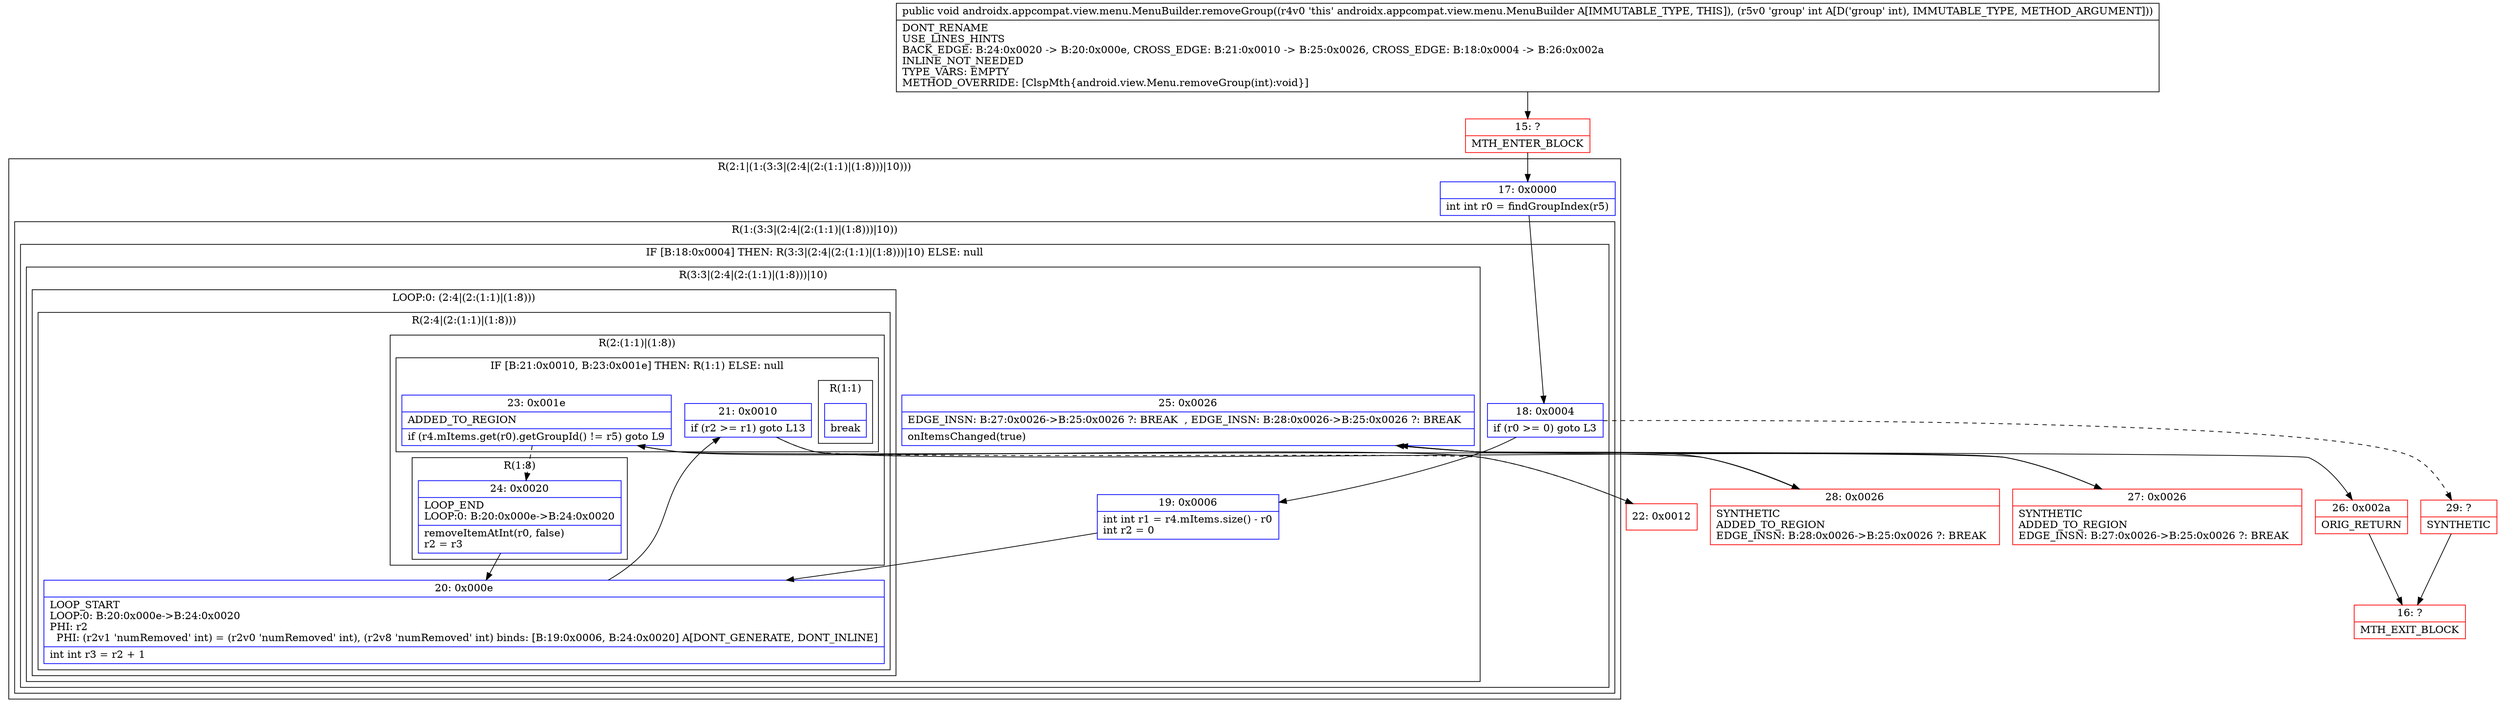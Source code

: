 digraph "CFG forandroidx.appcompat.view.menu.MenuBuilder.removeGroup(I)V" {
subgraph cluster_Region_1089077579 {
label = "R(2:1|(1:(3:3|(2:4|(2:(1:1)|(1:8)))|10)))";
node [shape=record,color=blue];
Node_17 [shape=record,label="{17\:\ 0x0000|int int r0 = findGroupIndex(r5)\l}"];
subgraph cluster_Region_83251703 {
label = "R(1:(3:3|(2:4|(2:(1:1)|(1:8)))|10))";
node [shape=record,color=blue];
subgraph cluster_IfRegion_316902420 {
label = "IF [B:18:0x0004] THEN: R(3:3|(2:4|(2:(1:1)|(1:8)))|10) ELSE: null";
node [shape=record,color=blue];
Node_18 [shape=record,label="{18\:\ 0x0004|if (r0 \>= 0) goto L3\l}"];
subgraph cluster_Region_1592391425 {
label = "R(3:3|(2:4|(2:(1:1)|(1:8)))|10)";
node [shape=record,color=blue];
Node_19 [shape=record,label="{19\:\ 0x0006|int int r1 = r4.mItems.size() \- r0\lint r2 = 0\l}"];
subgraph cluster_LoopRegion_152377760 {
label = "LOOP:0: (2:4|(2:(1:1)|(1:8)))";
node [shape=record,color=blue];
subgraph cluster_Region_356610803 {
label = "R(2:4|(2:(1:1)|(1:8)))";
node [shape=record,color=blue];
Node_20 [shape=record,label="{20\:\ 0x000e|LOOP_START\lLOOP:0: B:20:0x000e\-\>B:24:0x0020\lPHI: r2 \l  PHI: (r2v1 'numRemoved' int) = (r2v0 'numRemoved' int), (r2v8 'numRemoved' int) binds: [B:19:0x0006, B:24:0x0020] A[DONT_GENERATE, DONT_INLINE]\l|int int r3 = r2 + 1\l}"];
subgraph cluster_Region_756219698 {
label = "R(2:(1:1)|(1:8))";
node [shape=record,color=blue];
subgraph cluster_IfRegion_196900567 {
label = "IF [B:21:0x0010, B:23:0x001e] THEN: R(1:1) ELSE: null";
node [shape=record,color=blue];
Node_21 [shape=record,label="{21\:\ 0x0010|if (r2 \>= r1) goto L13\l}"];
Node_23 [shape=record,label="{23\:\ 0x001e|ADDED_TO_REGION\l|if (r4.mItems.get(r0).getGroupId() != r5) goto L9\l}"];
subgraph cluster_Region_752355675 {
label = "R(1:1)";
node [shape=record,color=blue];
Node_InsnContainer_437751006 [shape=record,label="{|break\l}"];
}
}
subgraph cluster_Region_466411186 {
label = "R(1:8)";
node [shape=record,color=blue];
Node_24 [shape=record,label="{24\:\ 0x0020|LOOP_END\lLOOP:0: B:20:0x000e\-\>B:24:0x0020\l|removeItemAtInt(r0, false)\lr2 = r3\l}"];
}
}
}
}
Node_25 [shape=record,label="{25\:\ 0x0026|EDGE_INSN: B:27:0x0026\-\>B:25:0x0026 ?: BREAK  , EDGE_INSN: B:28:0x0026\-\>B:25:0x0026 ?: BREAK  \l|onItemsChanged(true)\l}"];
}
}
}
}
Node_15 [shape=record,color=red,label="{15\:\ ?|MTH_ENTER_BLOCK\l}"];
Node_22 [shape=record,color=red,label="{22\:\ 0x0012}"];
Node_28 [shape=record,color=red,label="{28\:\ 0x0026|SYNTHETIC\lADDED_TO_REGION\lEDGE_INSN: B:28:0x0026\-\>B:25:0x0026 ?: BREAK  \l}"];
Node_26 [shape=record,color=red,label="{26\:\ 0x002a|ORIG_RETURN\l}"];
Node_16 [shape=record,color=red,label="{16\:\ ?|MTH_EXIT_BLOCK\l}"];
Node_27 [shape=record,color=red,label="{27\:\ 0x0026|SYNTHETIC\lADDED_TO_REGION\lEDGE_INSN: B:27:0x0026\-\>B:25:0x0026 ?: BREAK  \l}"];
Node_29 [shape=record,color=red,label="{29\:\ ?|SYNTHETIC\l}"];
MethodNode[shape=record,label="{public void androidx.appcompat.view.menu.MenuBuilder.removeGroup((r4v0 'this' androidx.appcompat.view.menu.MenuBuilder A[IMMUTABLE_TYPE, THIS]), (r5v0 'group' int A[D('group' int), IMMUTABLE_TYPE, METHOD_ARGUMENT]))  | DONT_RENAME\lUSE_LINES_HINTS\lBACK_EDGE: B:24:0x0020 \-\> B:20:0x000e, CROSS_EDGE: B:21:0x0010 \-\> B:25:0x0026, CROSS_EDGE: B:18:0x0004 \-\> B:26:0x002a\lINLINE_NOT_NEEDED\lTYPE_VARS: EMPTY\lMETHOD_OVERRIDE: [ClspMth\{android.view.Menu.removeGroup(int):void\}]\l}"];
MethodNode -> Node_15;Node_17 -> Node_18;
Node_18 -> Node_19;
Node_18 -> Node_29[style=dashed];
Node_19 -> Node_20;
Node_20 -> Node_21;
Node_21 -> Node_22[style=dashed];
Node_21 -> Node_27;
Node_23 -> Node_24[style=dashed];
Node_23 -> Node_28;
Node_24 -> Node_20;
Node_25 -> Node_26;
Node_15 -> Node_17;
Node_22 -> Node_23;
Node_28 -> Node_25;
Node_26 -> Node_16;
Node_27 -> Node_25;
Node_29 -> Node_16;
}

